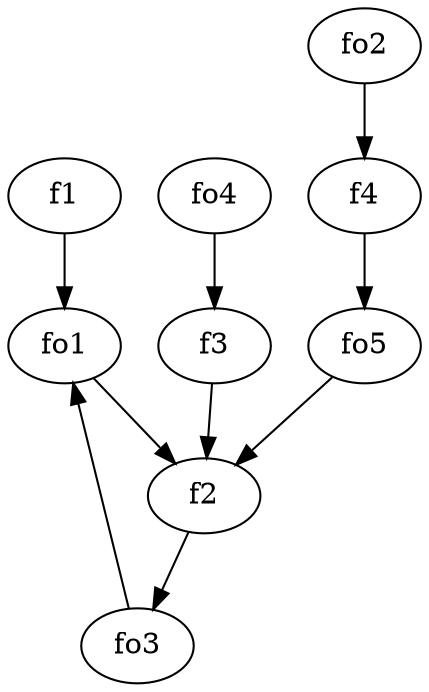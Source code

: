 strict digraph  {
f1;
f2;
f3;
f4;
fo1;
fo2;
fo3;
fo4;
fo5;
f1 -> fo1  [weight=2];
f2 -> fo3  [weight=2];
f3 -> f2  [weight=2];
f4 -> fo5  [weight=2];
fo1 -> f2  [weight=2];
fo2 -> f4  [weight=2];
fo3 -> fo1  [weight=2];
fo4 -> f3  [weight=2];
fo5 -> f2  [weight=2];
}
